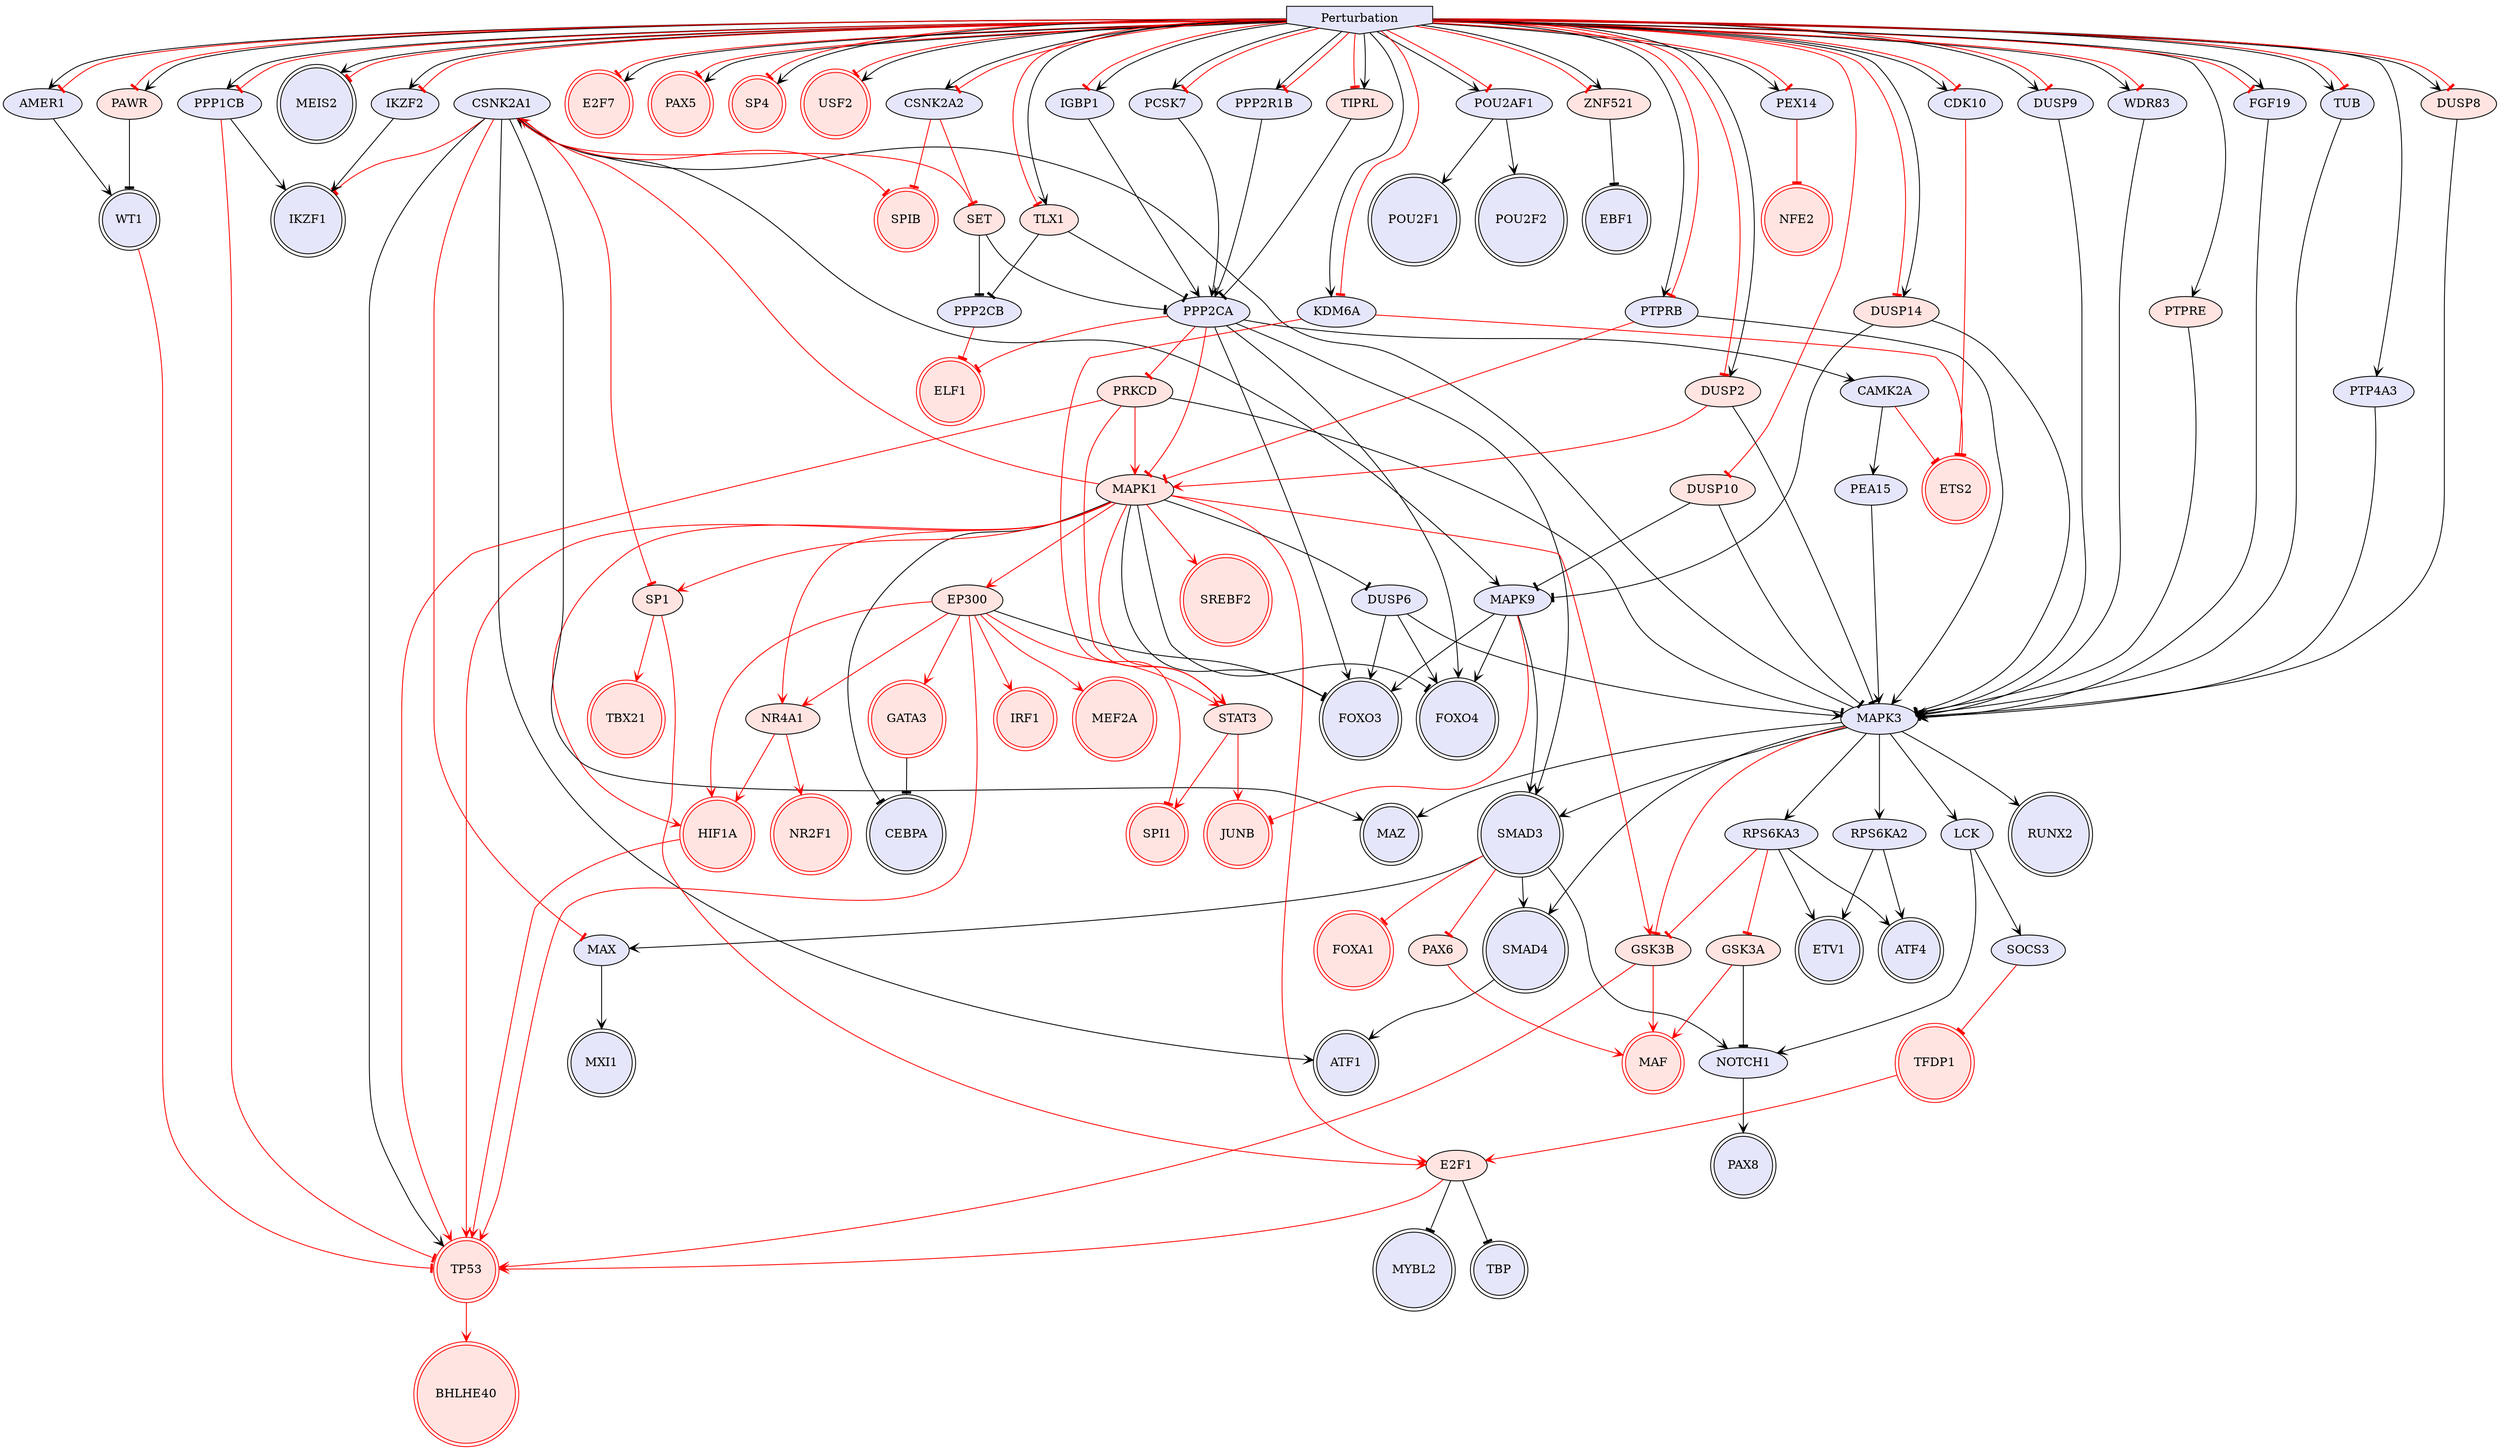 digraph {

NOTCH1->PAX8 [penwidth=1, color=black, arrowhead="vee"]
E2F1->MYBL2 [penwidth=1, color=black, arrowhead="tee"]
SMAD3->NOTCH1 [penwidth=1, color=black, arrowhead="vee"]
MAPK3->SMAD3 [penwidth=1, color=black, arrowhead="vee"]
SMAD3->SMAD4 [penwidth=1, color=black, arrowhead="vee"]
PPP2CA->SMAD3 [penwidth=1, color=black, arrowhead="vee"]
DUSP9->MAPK3 [penwidth=1, color=black, arrowhead="vee"]
SMAD4->ATF1 [penwidth=1, color=black, arrowhead="vee"]
SMAD3->MAX [penwidth=1, color=black, arrowhead="vee"]
LCK->NOTCH1 [penwidth=1, color=black, arrowhead="vee"]
MAPK3->RPS6KA2 [penwidth=1, color=black, arrowhead="vee"]
PPP2CA->FOXO3 [penwidth=1, color=black, arrowhead="vee"]
PPP2CA->FOXO4 [penwidth=1, color=black, arrowhead="vee"]
MAPK3->RUNX2 [penwidth=1, color=black, arrowhead="vee"]
MAPK1->FOXO4 [penwidth=1, color=black, arrowhead="tee"]
MAPK1->FOXO3 [penwidth=1, color=black, arrowhead="tee"]
CSNK2A1->ATF1 [penwidth=1, color=black, arrowhead="vee"]
MAPK3->LCK [penwidth=1, color=black, arrowhead="vee"]
MAPK3->SMAD4 [penwidth=1, color=black, arrowhead="vee"]
GATA3->CEBPA [penwidth=1, color=black, arrowhead="tee"]
RPS6KA2->ETV1 [penwidth=1, color=black, arrowhead="vee"]
CSNK2A1->MAZ [penwidth=1, color=black, arrowhead="vee"]
POU2AF1->POU2F1 [penwidth=1, color=black, arrowhead="vee"]
MAPK1->CEBPA [penwidth=1, color=black, arrowhead="tee"]
ZNF521->EBF1 [penwidth=1, color=black, arrowhead="tee"]
MAPK3->CSNK2A1 [penwidth=1, color=black, arrowhead="vee"]
MAPK3->MAZ [penwidth=1, color=black, arrowhead="vee"]
MAX->MXI1 [penwidth=1, color=black, arrowhead="vee"]
PAWR->WT1 [penwidth=1, color=black, arrowhead="tee"]
PCSK7->PPP2CA [penwidth=1, color=black, arrowhead="vee"]
POU2AF1->POU2F2 [penwidth=1, color=black, arrowhead="vee"]
LCK->SOCS3 [penwidth=1, color=black, arrowhead="vee"]
RPS6KA2->ATF4 [penwidth=1, color=black, arrowhead="vee"]
IKZF2->IKZF1 [penwidth=1, color=black, arrowhead="vee"]
EP300->FOXO3 [penwidth=1, color=black, arrowhead="tee"]
E2F1->TBP [penwidth=1, color=black, arrowhead="tee"]
Perturbation->DUSP9 [penwidth=1, color=black, arrowhead="vee"]
Perturbation->IKZF2 [penwidth=1, color=black, arrowhead="vee"]
Perturbation->KDM6A [penwidth=1, color=black, arrowhead="vee"]
Perturbation->MEIS2 [penwidth=1, color=black, arrowhead="vee"]
Perturbation->PCSK7 [penwidth=1, color=black, arrowhead="vee"]
Perturbation->PEX14 [penwidth=1, color=black, arrowhead="vee"]
Perturbation->POU2AF1 [penwidth=1, color=black, arrowhead="vee"]
HIF1A->TP53 [penwidth=1, color=red, arrowhead="vee"]
STAT3->JUNB [penwidth=1, color=red, arrowhead="vee"]
EP300->TP53 [penwidth=1, color=red, arrowhead="vee"]
MAPK1->HIF1A [penwidth=1, color=red, arrowhead="vee"]
EP300->HIF1A [penwidth=1, color=red, arrowhead="vee"]
SP1->TBX21 [penwidth=1, color=red, arrowhead="vee"]
STAT3->SPI1 [penwidth=1, color=red, arrowhead="vee"]
MAPK1->STAT3 [penwidth=1, color=red, arrowhead="vee"]
PAX6->MAF [penwidth=1, color=red, arrowhead="vee"]
EP300->STAT3 [penwidth=1, color=red, arrowhead="vee"]
NR4A1->NR2F1 [penwidth=1, color=red, arrowhead="vee"]
PPP2CA->ELF1 [penwidth=1, color=red, arrowhead="tee"]
PPP2CA->MAPK1 [penwidth=1, color=red, arrowhead="tee"]
EP300->MEF2A [penwidth=1, color=red, arrowhead="vee"]
SMAD3->FOXA1 [penwidth=1, color=red, arrowhead="tee"]
SMAD3->PAX6 [penwidth=1, color=red, arrowhead="tee"]
MAPK1->EP300 [penwidth=1, color=red, arrowhead="vee"]
CSNK2A1->SP1 [penwidth=1, color=red, arrowhead="tee"]
TFDP1->E2F1 [penwidth=1, color=red, arrowhead="vee"]
CSNK2A1->SPIB [penwidth=1, color=red, arrowhead="tee"]
MAPK1->SREBF2 [penwidth=1, color=red, arrowhead="vee"]
KDM6A->ETS2 [penwidth=1, color=red, arrowhead="tee"]
KDM6A->SPI1 [penwidth=1, color=red, arrowhead="tee"]
MAPK1->E2F1 [penwidth=1, color=red, arrowhead="vee"]
MAPK1->SP1 [penwidth=1, color=red, arrowhead="vee"]
MAPK1->NR4A1 [penwidth=1, color=red, arrowhead="vee"]
MAPK1->TP53 [penwidth=1, color=red, arrowhead="vee"]
EP300->GATA3 [penwidth=1, color=red, arrowhead="vee"]
WT1->TP53 [penwidth=1, color=red, arrowhead="tee"]
EP300->NR4A1 [penwidth=1, color=red, arrowhead="vee"]
SP1->E2F1 [penwidth=1, color=red, arrowhead="vee"]
EP300->IRF1 [penwidth=1, color=red, arrowhead="vee"]
SOCS3->TFDP1 [penwidth=1, color=red, arrowhead="tee"]
E2F1->TP53 [penwidth=1, color=red, arrowhead="vee"]
TP53->BHLHE40 [penwidth=1, color=red, arrowhead="vee"]
PEX14->NFE2 [penwidth=1, color=red, arrowhead="tee"]
NR4A1->HIF1A [penwidth=1, color=red, arrowhead="vee"]
Perturbation->E2F7 [penwidth=1, color=red, arrowhead="tee"]
Perturbation->PAWR [penwidth=1, color=red, arrowhead="tee"]
Perturbation->PAX5 [penwidth=1, color=red, arrowhead="tee"]
Perturbation->SP4 [penwidth=1, color=red, arrowhead="tee"]
Perturbation->USF2 [penwidth=1, color=red, arrowhead="tee"]
Perturbation->ZNF521 [penwidth=1, color=red, arrowhead="tee"]
MAPK3->RPS6KA3 [penwidth=1, color=black, arrowhead="vee"]
WDR83->MAPK3 [penwidth=1, color=black, arrowhead="vee"]
MAPK9->FOXO4 [penwidth=1, color=black, arrowhead="vee"]
MAPK9->FOXO3 [penwidth=1, color=black, arrowhead="vee"]
RPS6KA3->ATF4 [penwidth=1, color=black, arrowhead="vee"]
RPS6KA3->ETV1 [penwidth=1, color=black, arrowhead="vee"]
CSNK2A1->MAPK9 [penwidth=1, color=black, arrowhead="vee"]
MAPK9->SMAD3 [penwidth=1, color=black, arrowhead="vee"]
Perturbation->WDR83 [penwidth=1, color=black, arrowhead="vee"]
RPS6KA3->GSK3B [penwidth=1, color=red, arrowhead="tee"]
MAPK1->GSK3B [penwidth=1, color=red, arrowhead="vee"]
GSK3B->MAF [penwidth=1, color=red, arrowhead="vee"]
MAPK9->JUNB [penwidth=1, color=red, arrowhead="tee"]
GSK3B->TP53 [penwidth=1, color=red, arrowhead="vee"]
MAPK3->GSK3B [penwidth=1, color=red, arrowhead="tee"]
PTPRB->MAPK3 [penwidth=1, color=black, arrowhead="vee"]
TLX1->PPP2CB [penwidth=1, color=black, arrowhead="tee"]
Perturbation->CSNK2A2 [penwidth=1, color=black, arrowhead="vee"]
Perturbation->PTPRB [penwidth=1, color=black, arrowhead="vee"]
PPP2CB->ELF1 [penwidth=1, color=red, arrowhead="tee"]
CSNK2A2->SPIB [penwidth=1, color=red, arrowhead="tee"]
PTPRB->MAPK1 [penwidth=1, color=red, arrowhead="tee"]
Perturbation->TLX1 [penwidth=1, color=red, arrowhead="tee"]
AMER1->WT1 [penwidth=1, color=black, arrowhead="vee"]
Perturbation->AMER1 [penwidth=1, color=black, arrowhead="vee"]
Perturbation->CSNK2A2 [penwidth=1, color=red, arrowhead="tee"]
Perturbation->IKZF2 [penwidth=1, color=red, arrowhead="tee"]
Perturbation->KDM6A [penwidth=1, color=red, arrowhead="tee"]
Perturbation->MEIS2 [penwidth=1, color=red, arrowhead="tee"]
Perturbation->PEX14 [penwidth=1, color=red, arrowhead="tee"]
Perturbation->POU2AF1 [penwidth=1, color=red, arrowhead="tee"]
Perturbation->PTPRB [penwidth=1, color=red, arrowhead="tee"]
Perturbation->E2F7 [penwidth=1, color=black, arrowhead="vee"]
Perturbation->PAWR [penwidth=1, color=black, arrowhead="vee"]
Perturbation->PAX5 [penwidth=1, color=black, arrowhead="vee"]
Perturbation->SP4 [penwidth=1, color=black, arrowhead="vee"]
Perturbation->TLX1 [penwidth=1, color=black, arrowhead="vee"]
Perturbation->USF2 [penwidth=1, color=black, arrowhead="vee"]
Perturbation->ZNF521 [penwidth=1, color=black, arrowhead="vee"]
PPP1CB->IKZF1 [penwidth=1, color=black, arrowhead="vee"]
TLX1->PPP2CA [penwidth=1, color=black, arrowhead="tee"]
PRKCD->MAPK3 [penwidth=1, color=black, arrowhead="tee"]
Perturbation->PPP1CB [penwidth=1, color=black, arrowhead="vee"]
PPP1CB->TP53 [penwidth=1, color=red, arrowhead="tee"]
PPP2CA->PRKCD [penwidth=1, color=red, arrowhead="tee"]
PRKCD->TP53 [penwidth=1, color=red, arrowhead="vee"]
PRKCD->MAPK1 [penwidth=1, color=red, arrowhead="vee"]
SET->PPP2CB [penwidth=1, color=black, arrowhead="tee"]
DUSP2->MAPK3 [penwidth=1, color=black, arrowhead="tee"]
Perturbation->CDK10 [penwidth=1, color=black, arrowhead="vee"]
DUSP2->MAPK1 [penwidth=1, color=red, arrowhead="vee"]
CSNK2A1->SET [penwidth=1, color=red, arrowhead="tee"]
CDK10->ETS2 [penwidth=1, color=red, arrowhead="tee"]
Perturbation->DUSP2 [penwidth=1, color=red, arrowhead="tee"]
TIPRL->PPP2CA [penwidth=1, color=black, arrowhead="tee"]
PRKCD->STAT3 [penwidth=1, color=red, arrowhead="vee"]
Perturbation->TIPRL [penwidth=1, color=red, arrowhead="tee"]
Perturbation->PPP1CB [penwidth=1, color=red, arrowhead="tee"]
Perturbation->TIPRL [penwidth=1, color=black, arrowhead="vee"]
PTPRE->MAPK3 [penwidth=1, color=black, arrowhead="tee"]
Perturbation->CDK10 [penwidth=1, color=red, arrowhead="tee"]
Perturbation->PCSK7 [penwidth=1, color=red, arrowhead="tee"]
Perturbation->PTPRE [penwidth=1, color=black, arrowhead="vee"]
Perturbation->AMER1 [penwidth=1, color=red, arrowhead="tee"]
Perturbation->DUSP2 [penwidth=1, color=black, arrowhead="vee"]
FGF19->MAPK3 [penwidth=1, color=black, arrowhead="vee"]
Perturbation->FGF19 [penwidth=1, color=red, arrowhead="tee"]
DUSP14->MAPK3 [penwidth=1, color=black, arrowhead="tee"]
DUSP14->MAPK9 [penwidth=1, color=black, arrowhead="tee"]
Perturbation->DUSP14 [penwidth=1, color=red, arrowhead="tee"]
MAPK1->DUSP6 [penwidth=1, color=black, arrowhead="tee"]
DUSP6->MAPK3 [penwidth=1, color=black, arrowhead="vee"]
DUSP6->FOXO4 [penwidth=1, color=black, arrowhead="vee"]
DUSP6->FOXO3 [penwidth=1, color=black, arrowhead="vee"]
TUB->MAPK3 [penwidth=1, color=black, arrowhead="vee"]
Perturbation->TUB [penwidth=1, color=black, arrowhead="vee"]
CSNK2A1->IKZF1 [penwidth=1, color=red, arrowhead="tee"]
CSNK2A1->MAX [penwidth=1, color=red, arrowhead="tee"]
CSNK2A1->TP53 [penwidth=1, color=black, arrowhead="vee"]
MAPK1->CSNK2A1 [penwidth=1, color=red, arrowhead="vee"]
IGBP1->PPP2CA [penwidth=1, color=black, arrowhead="vee"]
Perturbation->IGBP1 [penwidth=1, color=red, arrowhead="tee"]
Perturbation->DUSP14 [penwidth=1, color=black, arrowhead="vee"]
Perturbation->DUSP9 [penwidth=1, color=red, arrowhead="tee"]
Perturbation->WDR83 [penwidth=1, color=red, arrowhead="tee"]
CSNK2A2->SET [penwidth=1, color=red, arrowhead="tee"]
GSK3A->NOTCH1 [penwidth=1, color=black, arrowhead="tee"]
RPS6KA3->GSK3A [penwidth=1, color=red, arrowhead="tee"]
GSK3A->MAF [penwidth=1, color=red, arrowhead="vee"]
Perturbation->FGF19 [penwidth=1, color=black, arrowhead="vee"]
Perturbation->IGBP1 [penwidth=1, color=black, arrowhead="vee"]
PPP2R1B->PPP2CA [penwidth=1, color=black, arrowhead="vee"]
Perturbation->PPP2R1B [penwidth=1, color=black, arrowhead="vee"]
Perturbation->PPP2R1B [penwidth=1, color=red, arrowhead="tee"]
PTP4A3->MAPK3 [penwidth=1, color=black, arrowhead="vee"]
Perturbation->PTP4A3 [penwidth=1, color=black, arrowhead="vee"]
PEA15->MAPK3 [penwidth=1, color=black, arrowhead="vee"]
CAMK2A->PEA15 [penwidth=1, color=black, arrowhead="vee"]
PPP2CA->CAMK2A [penwidth=1, color=black, arrowhead="vee"]
CAMK2A->ETS2 [penwidth=1, color=red, arrowhead="tee"]
DUSP8->MAPK3 [penwidth=1, color=black, arrowhead="tee"]
Perturbation->DUSP8 [penwidth=1, color=black, arrowhead="vee"]
Perturbation->DUSP8 [penwidth=1, color=red, arrowhead="tee"]
Perturbation->TUB [penwidth=1, color=red, arrowhead="tee"]
DUSP10->MAPK9 [penwidth=1, color=black, arrowhead="tee"]
DUSP10->MAPK3 [penwidth=1, color=black, arrowhead="tee"]
Perturbation->DUSP10 [penwidth=1, color=red, arrowhead="tee"]
SET->PPP2CA [penwidth=1, color=black, arrowhead="tee"]
Perturbation [style=filled, color=black, fillcolor=lavender, shape=invhouse];
ELF1 [style=filled, color=red, fillcolor=mistyrose, shape=doublecircle];
TBP [style=filled, color=black, fillcolor=lavender, shape=doublecircle];
POU2F2 [style=filled, color=black, fillcolor=lavender, shape=doublecircle];
SMAD4 [style=filled, color=black, fillcolor=lavender, shape=doublecircle];
SMAD3 [style=filled, color=black, fillcolor=lavender, shape=doublecircle];
FOXO4 [style=filled, color=black, fillcolor=lavender, shape=doublecircle];
FOXA1 [style=filled, color=red, fillcolor=mistyrose, shape=doublecircle];
FOXO3 [style=filled, color=black, fillcolor=lavender, shape=doublecircle];
MEIS2 [style=filled, color=black, fillcolor=lavender, shape=doublecircle];
GATA3 [style=filled, color=red, fillcolor=mistyrose, shape=doublecircle];
POU2F1 [style=filled, color=black, fillcolor=lavender, shape=doublecircle];
RUNX2 [style=filled, color=black, fillcolor=lavender, shape=doublecircle];
MXI1 [style=filled, color=black, fillcolor=lavender, shape=doublecircle];
TFDP1 [style=filled, color=red, fillcolor=mistyrose, shape=doublecircle];
SPIB [style=filled, color=red, fillcolor=mistyrose, shape=doublecircle];
ETV1 [style=filled, color=black, fillcolor=lavender, shape=doublecircle];
WT1 [style=filled, color=black, fillcolor=lavender, shape=doublecircle];
E2F7 [style=filled, color=red, fillcolor=mistyrose, shape=doublecircle];
SP4 [style=filled, color=red, fillcolor=mistyrose, shape=doublecircle];
PAX8 [style=filled, color=black, fillcolor=lavender, shape=doublecircle];
EBF1 [style=filled, color=black, fillcolor=lavender, shape=doublecircle];
MAF [style=filled, color=red, fillcolor=mistyrose, shape=doublecircle];
ATF1 [style=filled, color=black, fillcolor=lavender, shape=doublecircle];
MEF2A [style=filled, color=red, fillcolor=mistyrose, shape=doublecircle];
BHLHE40 [style=filled, color=red, fillcolor=mistyrose, shape=doublecircle];
PAX5 [style=filled, color=red, fillcolor=mistyrose, shape=doublecircle];
TP53 [style=filled, color=red, fillcolor=mistyrose, shape=doublecircle];
CEBPA [style=filled, color=black, fillcolor=lavender, shape=doublecircle];
USF2 [style=filled, color=red, fillcolor=mistyrose, shape=doublecircle];
MAZ [style=filled, color=black, fillcolor=lavender, shape=doublecircle];
ETS2 [style=filled, color=red, fillcolor=mistyrose, shape=doublecircle];
IRF1 [style=filled, color=red, fillcolor=mistyrose, shape=doublecircle];
NR2F1 [style=filled, color=red, fillcolor=mistyrose, shape=doublecircle];
HIF1A [style=filled, color=red, fillcolor=mistyrose, shape=doublecircle];
SPI1 [style=filled, color=red, fillcolor=mistyrose, shape=doublecircle];
MYBL2 [style=filled, color=black, fillcolor=lavender, shape=doublecircle];
ATF4 [style=filled, color=black, fillcolor=lavender, shape=doublecircle];
TBX21 [style=filled, color=red, fillcolor=mistyrose, shape=doublecircle];
JUNB [style=filled, color=red, fillcolor=mistyrose, shape=doublecircle];
NFE2 [style=filled, color=red, fillcolor=mistyrose, shape=doublecircle];
IKZF1 [style=filled, color=black, fillcolor=lavender, shape=doublecircle];
SREBF2 [style=filled, color=red, fillcolor=mistyrose, shape=doublecircle];
NOTCH1 [style=filled, fillcolor=lavender];
E2F1 [style=filled, fillcolor=mistyrose];
MAPK3 [style=filled, fillcolor=lavender];
PPP2CA [style=filled, fillcolor=lavender];
DUSP9 [style=filled, fillcolor=lavender];
LCK [style=filled, fillcolor=lavender];
MAPK1 [style=filled, fillcolor=mistyrose];
CSNK2A1 [style=filled, fillcolor=lavender];
RPS6KA2 [style=filled, fillcolor=lavender];
POU2AF1 [style=filled, fillcolor=lavender];
ZNF521 [style=filled, fillcolor=mistyrose];
MAX [style=filled, fillcolor=lavender];
PAWR [style=filled, fillcolor=mistyrose];
PCSK7 [style=filled, fillcolor=lavender];
IKZF2 [style=filled, fillcolor=lavender];
EP300 [style=filled, fillcolor=mistyrose];
STAT3 [style=filled, fillcolor=mistyrose];
SP1 [style=filled, fillcolor=mistyrose];
PAX6 [style=filled, fillcolor=mistyrose];
NR4A1 [style=filled, fillcolor=mistyrose];
KDM6A [style=filled, fillcolor=lavender];
SOCS3 [style=filled, fillcolor=lavender];
PEX14 [style=filled, fillcolor=lavender];
WDR83 [style=filled, fillcolor=lavender];
MAPK9 [style=filled, fillcolor=lavender];
RPS6KA3 [style=filled, fillcolor=lavender];
GSK3B [style=filled, fillcolor=mistyrose];
PTPRB [style=filled, fillcolor=lavender];
TLX1 [style=filled, fillcolor=mistyrose];
PPP2CB [style=filled, fillcolor=lavender];
CSNK2A2 [style=filled, fillcolor=lavender];
AMER1 [style=filled, fillcolor=lavender];
PPP1CB [style=filled, fillcolor=lavender];
PRKCD [style=filled, fillcolor=mistyrose];
SET [style=filled, fillcolor=mistyrose];
DUSP2 [style=filled, fillcolor=mistyrose];
CDK10 [style=filled, fillcolor=lavender];
TIPRL [style=filled, fillcolor=mistyrose];
PTPRE [style=filled, fillcolor=mistyrose];
FGF19 [style=filled, fillcolor=lavender];
DUSP14 [style=filled, fillcolor=mistyrose];
DUSP6 [style=filled, fillcolor=lavender];
TUB [style=filled, fillcolor=lavender];
IGBP1 [style=filled, fillcolor=lavender];
GSK3A [style=filled, fillcolor=mistyrose];
PPP2R1B [style=filled, fillcolor=lavender];
PTP4A3 [style=filled, fillcolor=lavender];
PEA15 [style=filled, fillcolor=lavender];
CAMK2A [style=filled, fillcolor=lavender];
DUSP8 [style=filled, fillcolor=mistyrose];
DUSP10 [style=filled, fillcolor=mistyrose];


}
